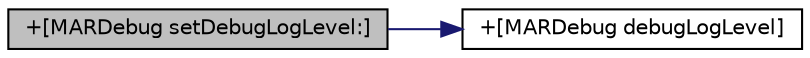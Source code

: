 digraph "+[MARDebug setDebugLogLevel:]"
{
  edge [fontname="Helvetica",fontsize="10",labelfontname="Helvetica",labelfontsize="10"];
  node [fontname="Helvetica",fontsize="10",shape=record];
  rankdir="LR";
  Node5 [label="+[MARDebug setDebugLogLevel:]",height=0.2,width=0.4,color="black", fillcolor="grey75", style="filled", fontcolor="black"];
  Node5 -> Node6 [color="midnightblue",fontsize="10",style="solid",fontname="Helvetica"];
  Node6 [label="+[MARDebug debugLogLevel]",height=0.2,width=0.4,color="black", fillcolor="white", style="filled",URL="$interface_m_a_r_debug.html#a248b86e652defc13eeed8f91aaed2236"];
}
